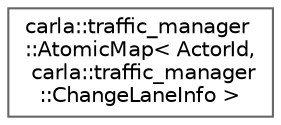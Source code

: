 digraph "类继承关系图"
{
 // INTERACTIVE_SVG=YES
 // LATEX_PDF_SIZE
  bgcolor="transparent";
  edge [fontname=Helvetica,fontsize=10,labelfontname=Helvetica,labelfontsize=10];
  node [fontname=Helvetica,fontsize=10,shape=box,height=0.2,width=0.4];
  rankdir="LR";
  Node0 [id="Node000000",label="carla::traffic_manager\l::AtomicMap\< ActorId,\l carla::traffic_manager\l::ChangeLaneInfo \>",height=0.2,width=0.4,color="grey40", fillcolor="white", style="filled",URL="$d7/d02/classcarla_1_1traffic__manager_1_1AtomicMap.html",tooltip=" "];
}
